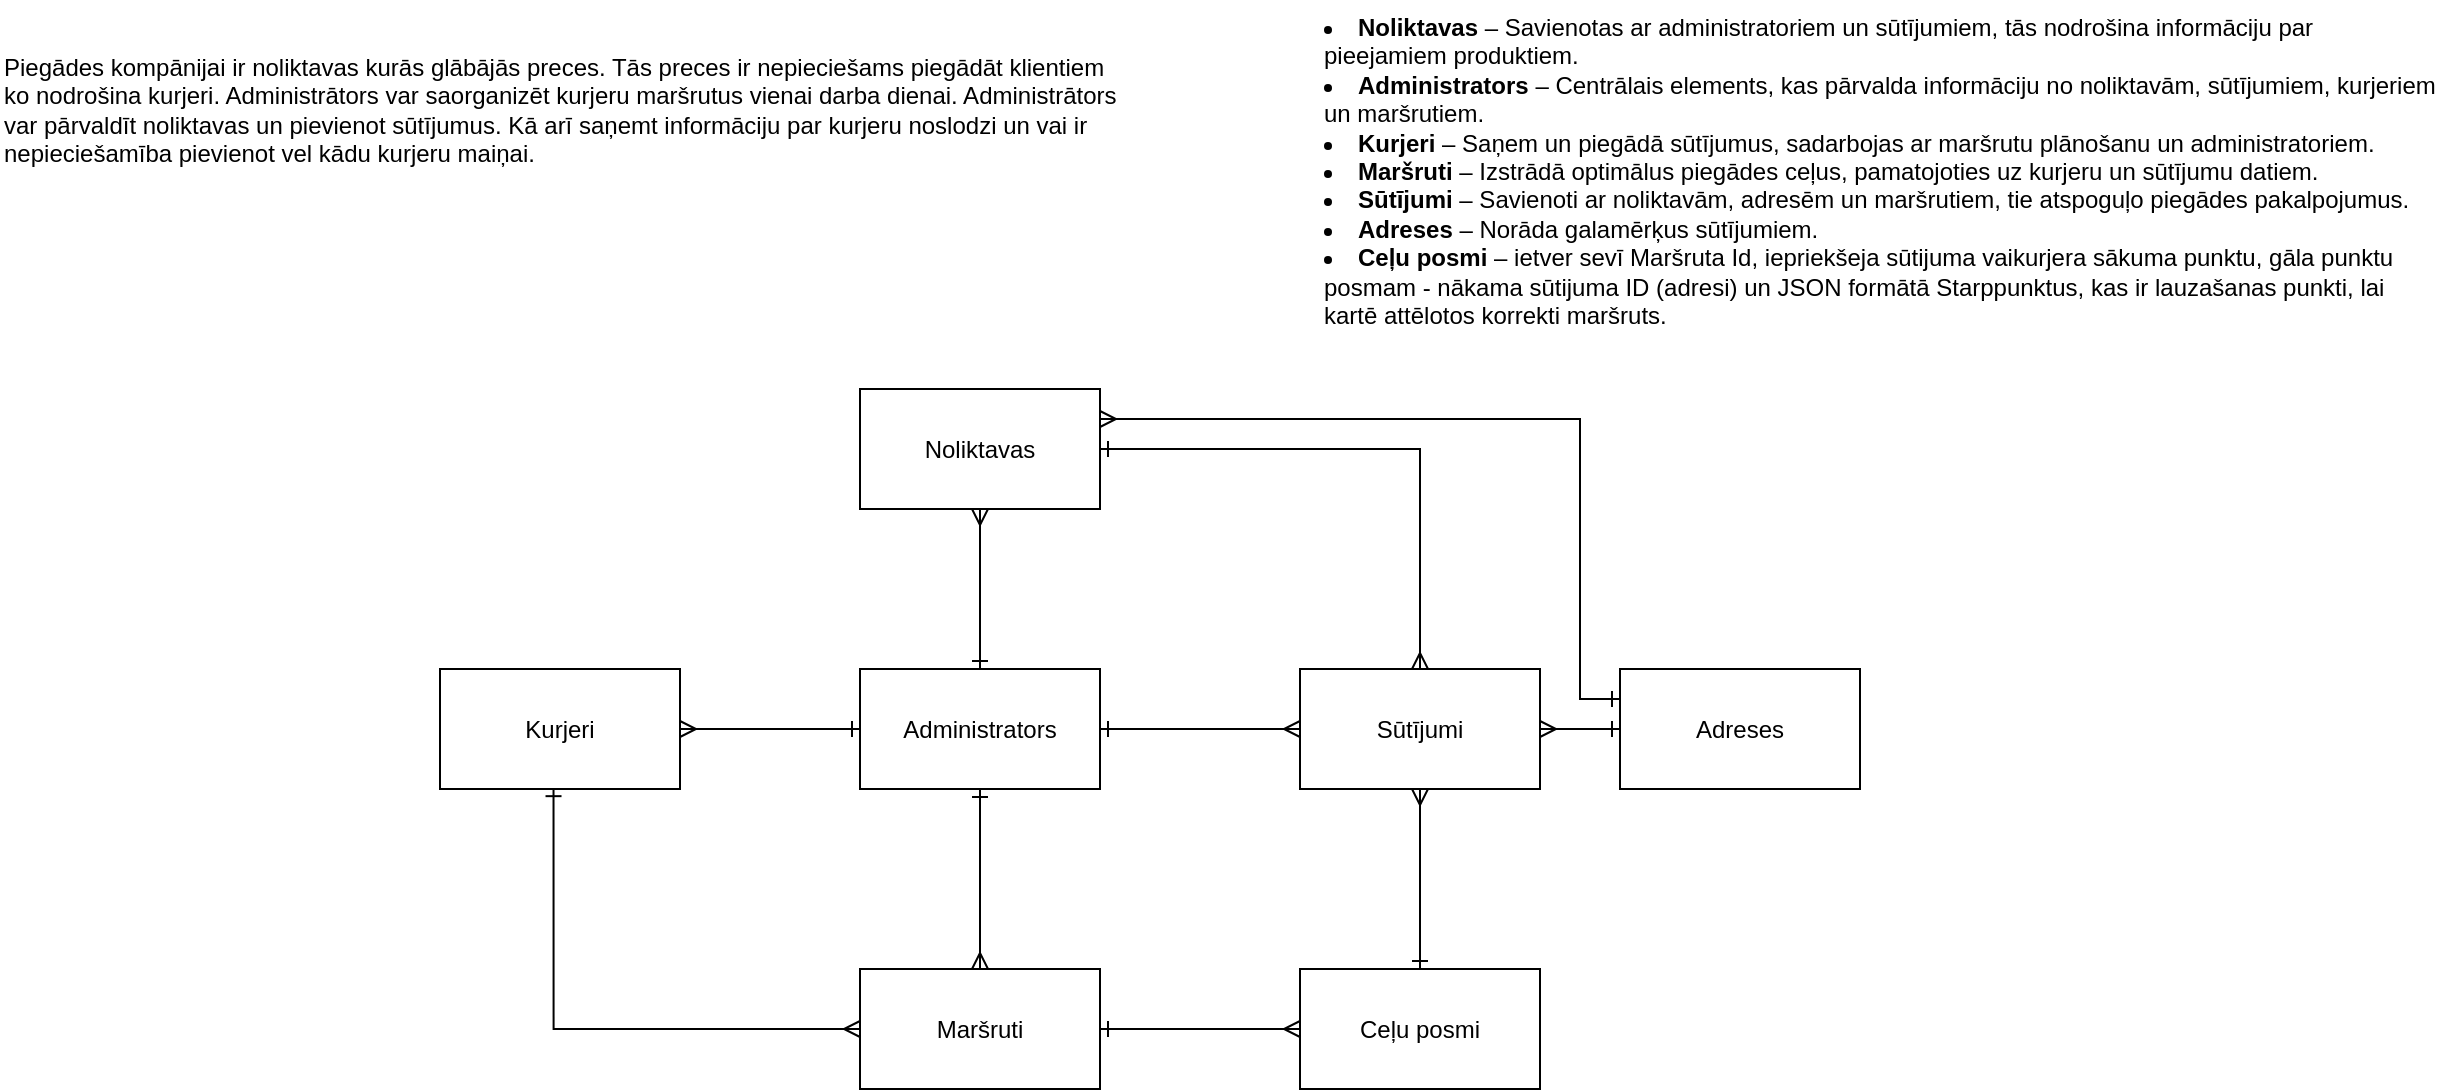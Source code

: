 <mxfile version="24.7.17">
  <diagram name="Page-1" id="9qSY4dkZg2EPxvWDV6Ty">
    <mxGraphModel dx="1613" dy="2461" grid="1" gridSize="10" guides="1" tooltips="1" connect="1" arrows="1" fold="1" page="1" pageScale="1" pageWidth="827" pageHeight="1169" math="0" shadow="0">
      <root>
        <mxCell id="0" />
        <mxCell id="1" parent="0" />
        <mxCell id="dUD3Pu1SPD2YRe0nNr8I-1" style="edgeStyle=orthogonalEdgeStyle;rounded=0;orthogonalLoop=1;jettySize=auto;html=1;entryX=0.5;entryY=0;entryDx=0;entryDy=0;endArrow=ERmany;endFill=0;startArrow=ERone;startFill=0;" edge="1" parent="1" source="dUD3Pu1SPD2YRe0nNr8I-3" target="dUD3Pu1SPD2YRe0nNr8I-6">
          <mxGeometry relative="1" as="geometry" />
        </mxCell>
        <mxCell id="dUD3Pu1SPD2YRe0nNr8I-2" style="edgeStyle=orthogonalEdgeStyle;rounded=0;orthogonalLoop=1;jettySize=auto;html=1;exitX=1;exitY=0.25;exitDx=0;exitDy=0;entryX=0;entryY=0.25;entryDx=0;entryDy=0;startArrow=ERmany;startFill=0;endArrow=ERone;endFill=0;" edge="1" parent="1" source="dUD3Pu1SPD2YRe0nNr8I-3" target="dUD3Pu1SPD2YRe0nNr8I-16">
          <mxGeometry relative="1" as="geometry">
            <Array as="points">
              <mxPoint x="1700" y="159.5" />
              <mxPoint x="1700" y="299.5" />
            </Array>
          </mxGeometry>
        </mxCell>
        <mxCell id="dUD3Pu1SPD2YRe0nNr8I-3" value="Noliktavas" style="rounded=0;whiteSpace=wrap;html=1;" vertex="1" parent="1">
          <mxGeometry x="1340" y="144.5" width="120" height="60" as="geometry" />
        </mxCell>
        <mxCell id="dUD3Pu1SPD2YRe0nNr8I-4" style="edgeStyle=orthogonalEdgeStyle;rounded=0;orthogonalLoop=1;jettySize=auto;html=1;exitX=1;exitY=0.5;exitDx=0;exitDy=0;entryX=0;entryY=0.5;entryDx=0;entryDy=0;endArrow=ERone;endFill=0;startArrow=ERmany;startFill=0;" edge="1" parent="1" source="dUD3Pu1SPD2YRe0nNr8I-6" target="dUD3Pu1SPD2YRe0nNr8I-16">
          <mxGeometry relative="1" as="geometry" />
        </mxCell>
        <mxCell id="dUD3Pu1SPD2YRe0nNr8I-5" value="" style="edgeStyle=orthogonalEdgeStyle;rounded=0;orthogonalLoop=1;jettySize=auto;html=1;startArrow=ERmany;startFill=0;endArrow=ERone;endFill=0;" edge="1" parent="1" source="dUD3Pu1SPD2YRe0nNr8I-6" target="dUD3Pu1SPD2YRe0nNr8I-17">
          <mxGeometry relative="1" as="geometry" />
        </mxCell>
        <mxCell id="dUD3Pu1SPD2YRe0nNr8I-6" value="Sūtījumi" style="rounded=0;whiteSpace=wrap;html=1;" vertex="1" parent="1">
          <mxGeometry x="1560" y="284.5" width="120" height="60" as="geometry" />
        </mxCell>
        <mxCell id="dUD3Pu1SPD2YRe0nNr8I-7" style="edgeStyle=orthogonalEdgeStyle;rounded=0;orthogonalLoop=1;jettySize=auto;html=1;exitX=0.473;exitY=0.993;exitDx=0;exitDy=0;entryX=0;entryY=0.5;entryDx=0;entryDy=0;exitPerimeter=0;startArrow=ERone;startFill=0;endArrow=ERmany;endFill=0;" edge="1" parent="1" source="dUD3Pu1SPD2YRe0nNr8I-8" target="dUD3Pu1SPD2YRe0nNr8I-10">
          <mxGeometry relative="1" as="geometry">
            <Array as="points">
              <mxPoint x="1187" y="464.5" />
            </Array>
            <mxPoint x="1168.4" y="354.5" as="sourcePoint" />
            <mxPoint x="1620" y="354.92" as="targetPoint" />
          </mxGeometry>
        </mxCell>
        <mxCell id="dUD3Pu1SPD2YRe0nNr8I-8" value="Kurjeri" style="rounded=0;whiteSpace=wrap;html=1;" vertex="1" parent="1">
          <mxGeometry x="1130" y="284.5" width="120" height="60" as="geometry" />
        </mxCell>
        <mxCell id="dUD3Pu1SPD2YRe0nNr8I-9" value="" style="edgeStyle=orthogonalEdgeStyle;rounded=0;orthogonalLoop=1;jettySize=auto;html=1;endArrow=ERmany;endFill=0;startArrow=ERone;startFill=0;" edge="1" parent="1" source="dUD3Pu1SPD2YRe0nNr8I-10" target="dUD3Pu1SPD2YRe0nNr8I-17">
          <mxGeometry relative="1" as="geometry" />
        </mxCell>
        <mxCell id="dUD3Pu1SPD2YRe0nNr8I-10" value="Maršruti" style="rounded=0;whiteSpace=wrap;html=1;" vertex="1" parent="1">
          <mxGeometry x="1340" y="434.5" width="120" height="60" as="geometry" />
        </mxCell>
        <mxCell id="dUD3Pu1SPD2YRe0nNr8I-11" style="edgeStyle=orthogonalEdgeStyle;rounded=0;orthogonalLoop=1;jettySize=auto;html=1;entryX=0;entryY=0.5;entryDx=0;entryDy=0;endArrow=ERmany;endFill=0;startArrow=ERone;startFill=0;exitX=1;exitY=0.5;exitDx=0;exitDy=0;" edge="1" parent="1" source="dUD3Pu1SPD2YRe0nNr8I-12" target="dUD3Pu1SPD2YRe0nNr8I-6">
          <mxGeometry relative="1" as="geometry">
            <mxPoint x="1440" y="354.5" as="sourcePoint" />
            <mxPoint x="1540" y="354.5" as="targetPoint" />
            <Array as="points">
              <mxPoint x="1510" y="314.5" />
              <mxPoint x="1510" y="314.5" />
            </Array>
          </mxGeometry>
        </mxCell>
        <mxCell id="dUD3Pu1SPD2YRe0nNr8I-12" value="Administrators" style="rounded=0;whiteSpace=wrap;html=1;" vertex="1" parent="1">
          <mxGeometry x="1340" y="284.5" width="120" height="60" as="geometry" />
        </mxCell>
        <mxCell id="dUD3Pu1SPD2YRe0nNr8I-13" style="edgeStyle=orthogonalEdgeStyle;rounded=0;orthogonalLoop=1;jettySize=auto;html=1;entryX=0.5;entryY=0;entryDx=0;entryDy=0;endArrow=ERmany;endFill=0;startArrow=ERone;startFill=0;" edge="1" parent="1" source="dUD3Pu1SPD2YRe0nNr8I-12" target="dUD3Pu1SPD2YRe0nNr8I-10">
          <mxGeometry relative="1" as="geometry">
            <Array as="points">
              <mxPoint x="1400" y="394.5" />
              <mxPoint x="1400" y="394.5" />
            </Array>
          </mxGeometry>
        </mxCell>
        <mxCell id="dUD3Pu1SPD2YRe0nNr8I-14" style="edgeStyle=orthogonalEdgeStyle;rounded=0;orthogonalLoop=1;jettySize=auto;html=1;entryX=0;entryY=0.5;entryDx=0;entryDy=0;endArrow=ERone;endFill=0;startArrow=ERmany;startFill=0;" edge="1" parent="1" source="dUD3Pu1SPD2YRe0nNr8I-8" target="dUD3Pu1SPD2YRe0nNr8I-12">
          <mxGeometry relative="1" as="geometry" />
        </mxCell>
        <mxCell id="dUD3Pu1SPD2YRe0nNr8I-15" style="edgeStyle=orthogonalEdgeStyle;rounded=0;orthogonalLoop=1;jettySize=auto;html=1;endArrow=ERmany;endFill=0;startArrow=ERone;startFill=0;entryX=0.5;entryY=1;entryDx=0;entryDy=0;" edge="1" parent="1" source="dUD3Pu1SPD2YRe0nNr8I-12" target="dUD3Pu1SPD2YRe0nNr8I-3">
          <mxGeometry relative="1" as="geometry">
            <mxPoint x="1400" y="164.5" as="targetPoint" />
            <Array as="points">
              <mxPoint x="1400" y="234.5" />
              <mxPoint x="1400" y="234.5" />
            </Array>
          </mxGeometry>
        </mxCell>
        <mxCell id="dUD3Pu1SPD2YRe0nNr8I-16" value="Adreses" style="rounded=0;whiteSpace=wrap;html=1;" vertex="1" parent="1">
          <mxGeometry x="1720" y="284.5" width="120" height="60" as="geometry" />
        </mxCell>
        <mxCell id="dUD3Pu1SPD2YRe0nNr8I-17" value="Ceļu posmi" style="whiteSpace=wrap;html=1;rounded=0;" vertex="1" parent="1">
          <mxGeometry x="1560" y="434.5" width="120" height="60" as="geometry" />
        </mxCell>
        <mxCell id="dUD3Pu1SPD2YRe0nNr8I-18" value="&lt;li&gt;&lt;strong&gt;Noliktavas&lt;/strong&gt; – Savienotas ar administratoriem un sūtījumiem, tās nodrošina informāciju par pieejamiem produktiem.&lt;/li&gt;&lt;li&gt;&lt;strong&gt;Administrators&lt;/strong&gt; – Centrālais elements, kas pārvalda informāciju no noliktavām, sūtījumiem, kurjeriem un maršrutiem.&lt;/li&gt;&lt;li&gt;&lt;strong&gt;Kurjeri&lt;/strong&gt; – Saņem un piegādā sūtījumus, sadarbojas ar maršrutu plānošanu un administratoriem.&lt;/li&gt;&lt;li&gt;&lt;strong&gt;Maršruti&lt;/strong&gt; – Izstrādā optimālus piegādes ceļus, pamatojoties uz kurjeru un sūtījumu datiem.&lt;/li&gt;&lt;li&gt;&lt;strong&gt;Sūtījumi&lt;/strong&gt; – Savienoti ar noliktavām, adresēm un maršrutiem, tie atspoguļo piegādes pakalpojumus.&lt;/li&gt;&lt;li&gt;&lt;strong&gt;Adreses&lt;/strong&gt; – Norāda galamērķus sūtījumiem.&lt;/li&gt;&lt;li&gt;&lt;b&gt;Ceļu posmi&lt;/b&gt; – ietver sevī Maršruta Id, iepriekšeja sūtijuma vaikurjera sākuma punktu, gāla punktu posmam - nākama sūtijuma ID (adresi) un JSON formātā Starppunktus, kas ir lauzašanas punkti, lai kartē attēlotos korrekti maršruts.&lt;/li&gt;" style="text;whiteSpace=wrap;html=1;" vertex="1" parent="1">
          <mxGeometry x="1570" y="-50" width="560" height="170" as="geometry" />
        </mxCell>
        <mxCell id="dUD3Pu1SPD2YRe0nNr8I-19" value="Piegādes kompānijai ir noliktavas kurās glābājās preces. Tās preces ir nepieciešams piegādāt klientiem&amp;nbsp; ko nodrošina kurjeri. Administrātors var saorganizēt kurjeru maršrutus vienai darba dienai. Administrātors var pārvaldīt noliktavas un pievienot sūtījumus. Kā arī saņemt informāciju par kurjeru noslodzi un vai ir nepieciešamība pievienot vel kādu kurjeru maiņai." style="text;whiteSpace=wrap;html=1;" vertex="1" parent="1">
          <mxGeometry x="910" y="-30" width="560" height="70" as="geometry" />
        </mxCell>
      </root>
    </mxGraphModel>
  </diagram>
</mxfile>
